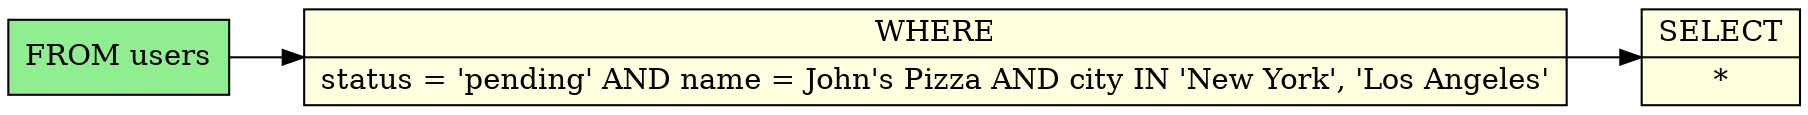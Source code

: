 digraph schema_flow {
  rankdir=LR;
  node [shape=record];

  // Source tables
  node_0 [label="FROM users", style=filled, fillcolor=lightgreen];

  // Operations
  node_1 [label="WHERE|status = 'pending' AND name = John's Pizza AND city IN 'New York', 'Los Angeles'", style=filled, fillcolor=lightyellow];
  node_2 [label="SELECT|*", style=filled, fillcolor=lightyellow];

  // Data flow edges

  // JOIN operations with table info
  node_0 -> node_1;
  node_1 -> node_2;
}